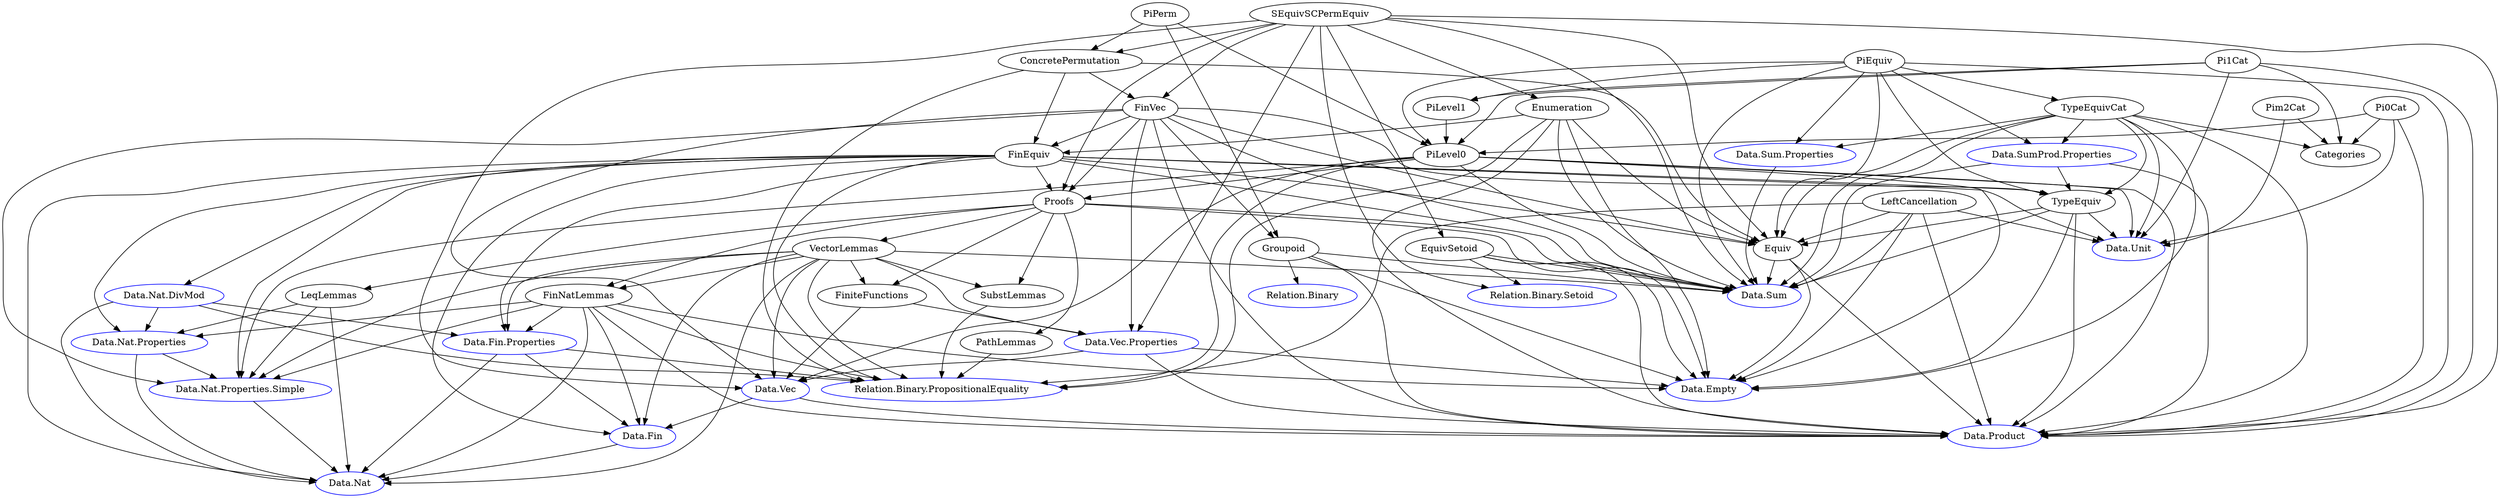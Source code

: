 // This is a hand-built dependency graph for the development
// of 2-level Pi.  Only the fundamental dependencies are
// added here.  For example, if a file import Data.Nat just
// to have access to the type, it is omitted.  If it
// uses important functions from a module, it is put in.

// blue nodes indicate part of the standard library.  Only part
// of those dependencies are put in, the ones which are relevant
// to us.

digraph PiDepend {
  DN [label="Data.Nat",color=blue];
  DNP [label="Data.Nat.Properties",color=blue];
  DNPS [label="Data.Nat.Properties.Simple",color=blue];
  DND [label="Data.Nat.DivMod",color=blue];
  RBP [label="Relation.Binary.PropositionalEquality",color=blue];
  DP [label="Data.Product",color=blue];
  DE [label="Data.Empty",color=blue];
  DS [label="Data.Sum",color=blue];
  DF [label="Data.Fin",color=blue];
  DFP [label="Data.Fin.Properties",color=blue];
  DV [label="Data.Vec",color=blue];
  DVP [label="Data.Vec.Properties",color=blue]
  DU [label="Data.Unit",color=blue];
  RBS [label="Relation.Binary.Setoid",color=blue];
  RB [label="Relation.Binary",color=blue];
  DSP [label="Data.Sum.Properties",color=blue];
  DSPP [label="Data.SumProd.Properties",color=blue];

  DFP -> DF;
  DNP -> DNPS;
  DNP -> DN;
  DNPS -> DN;
  DFP -> DN;
  DFP -> RBP;
  DF -> DN;
  DV -> DF;
  DV -> DP;
  DVP -> DV;
  DVP -> DE;
  DVP -> DP;
  DND -> DN;
  DND -> DNP;
  DND -> DFP;
  DND -> RBP;
  DSP -> DS;
  DSPP -> DS;
  DSPP -> DP;

  DSPP -> TypeEquiv;

  LeqLemmas -> DN;
  LeqLemmas -> DNP;
  LeqLemmas -> DNPS;

  FinNatLemmas -> RBP;
  FinNatLemmas -> DN;
  FinNatLemmas -> DNP;
  FinNatLemmas -> DNPS;
  FinNatLemmas -> DP;
  FinNatLemmas -> DE;
  FinNatLemmas -> DF;
  FinNatLemmas -> DFP;

  SubstLemmas -> RBP;

  FiniteFunctions -> DV;
  FiniteFunctions -> DVP;

  VectorLemmas -> DV;
  VectorLemmas -> DVP;
  VectorLemmas -> RBP;
  VectorLemmas -> DN;
  VectorLemmas -> DNPS;
  VectorLemmas -> DF;
  VectorLemmas -> DFP;
  VectorLemmas -> DS;
  VectorLemmas -> SubstLemmas;
  VectorLemmas -> FinNatLemmas;
  VectorLemmas -> FiniteFunctions;

  PathLemmas -> RBP;

  Proofs -> LeqLemmas;
  Proofs -> FinNatLemmas;
  Proofs -> SubstLemmas;
  Proofs -> FiniteFunctions;
  Proofs -> PathLemmas;
  Proofs -> VectorLemmas;
  Proofs -> DS;
  Proofs -> DE;

  Equiv -> DE;
  Equiv -> DS;
  Equiv -> DP;

  Enumeration -> Equiv;
  Enumeration -> DE;
  Enumeration -> DS;
  Enumeration -> DP;
  Enumeration -> RBP;
  Enumeration -> FinEquiv;

  Groupoid -> DE;
  Groupoid -> DS;
  Groupoid -> DP;
  Groupoid -> RB;

  TypeEquiv -> DE;
  TypeEquiv -> DU;
  TypeEquiv -> DS;
  TypeEquiv -> DP;
  TypeEquiv -> Equiv;

  TypeEquivCat -> Categories;
  TypeEquivCat -> DS;
  TypeEquivCat -> DP;
  TypeEquivCat -> DU;
  TypeEquivCat -> DE;
  TypeEquivCat -> Equiv;
  TypeEquivCat -> TypeEquiv;
  TypeEquivCat -> DSP;
  TypeEquivCat -> DSPP;

  FinEquiv -> RBP;
  FinEquiv -> DF;
  FinEquiv -> DFP;
  FinEquiv -> DNP;
  FinEquiv -> DNPS;
  FinEquiv -> DS;
  FinEquiv -> DN;
  FinEquiv -> DND;
  FinEquiv -> DU;
  FinEquiv -> Equiv;
  FinEquiv -> TypeEquiv;
  FinEquiv -> Proofs;

  LeftCancellation -> DE;
  LeftCancellation -> DU;
  LeftCancellation -> DS;
  LeftCancellation -> DP;
  LeftCancellation -> RBP;
  LeftCancellation -> Equiv;

  EquivSetoid -> RBS;
  EquivSetoid -> DP;
  EquivSetoid -> DE;
  EquivSetoid -> DS;

  FinVec -> DV;
  FinVec -> DS;
  FinVec -> DP;
  FinVec -> Equiv;
  FinVec -> TypeEquiv;
  FinVec -> FinEquiv;
  FinVec -> DNPS;
  FinVec -> DVP;
  FinVec -> Proofs;
  FinVec -> Groupoid;

  ConcretePermutation -> RBP;
  ConcretePermutation -> FinVec;
  ConcretePermutation -> Equiv;
  ConcretePermutation -> FinEquiv;

//  RepresPerm -> Enumeration;
//  RepresPerm -> Equiv;
//  RepresPerm -> TypeEquiv;
//  RepresPerm -> LeftCancellation;

  SEquivSCPermEquiv -> DS;
  SEquivSCPermEquiv -> DP;
  SEquivSCPermEquiv -> DV;
  SEquivSCPermEquiv -> DVP;
  SEquivSCPermEquiv -> RBS;
  SEquivSCPermEquiv -> Proofs;
  SEquivSCPermEquiv -> Equiv;
  SEquivSCPermEquiv -> EquivSetoid;
  SEquivSCPermEquiv -> FinVec;
  SEquivSCPermEquiv -> Enumeration;
  SEquivSCPermEquiv -> ConcretePermutation;

  PiLevel0 -> RBP;
  PiLevel0 -> DNPS;
  PiLevel0 -> DV;
  PiLevel0 -> DE;
  PiLevel0 -> DU;
  PiLevel0 -> DS;
  PiLevel0 -> DP;
  PiLevel0 -> Proofs;

  PiLevel1 -> PiLevel0;

  PiPerm -> ConcretePermutation;
  PiPerm -> PiLevel0;
  PiPerm -> Groupoid;

  PiEquiv -> DS;
  PiEquiv -> DP;
  PiEquiv -> Equiv;
  PiEquiv -> TypeEquiv;
  PiEquiv -> TypeEquivCat;
  PiEquiv -> PiLevel0;
  PiEquiv -> PiLevel1;
  PiEquiv -> DSP;
  PiEquiv -> DSPP;

  Pim2Cat -> DU;
  Pim2Cat -> Categories;

  Pi0Cat -> DU;
  Pi0Cat -> Categories;
  Pi0Cat -> DP;
  Pi0Cat -> PiLevel0;

  Pi1Cat -> DU;
  Pi1Cat -> Categories;
  Pi1Cat -> DP;
  Pi1Cat -> PiLevel0;
  Pi1Cat -> PiLevel1;
}
